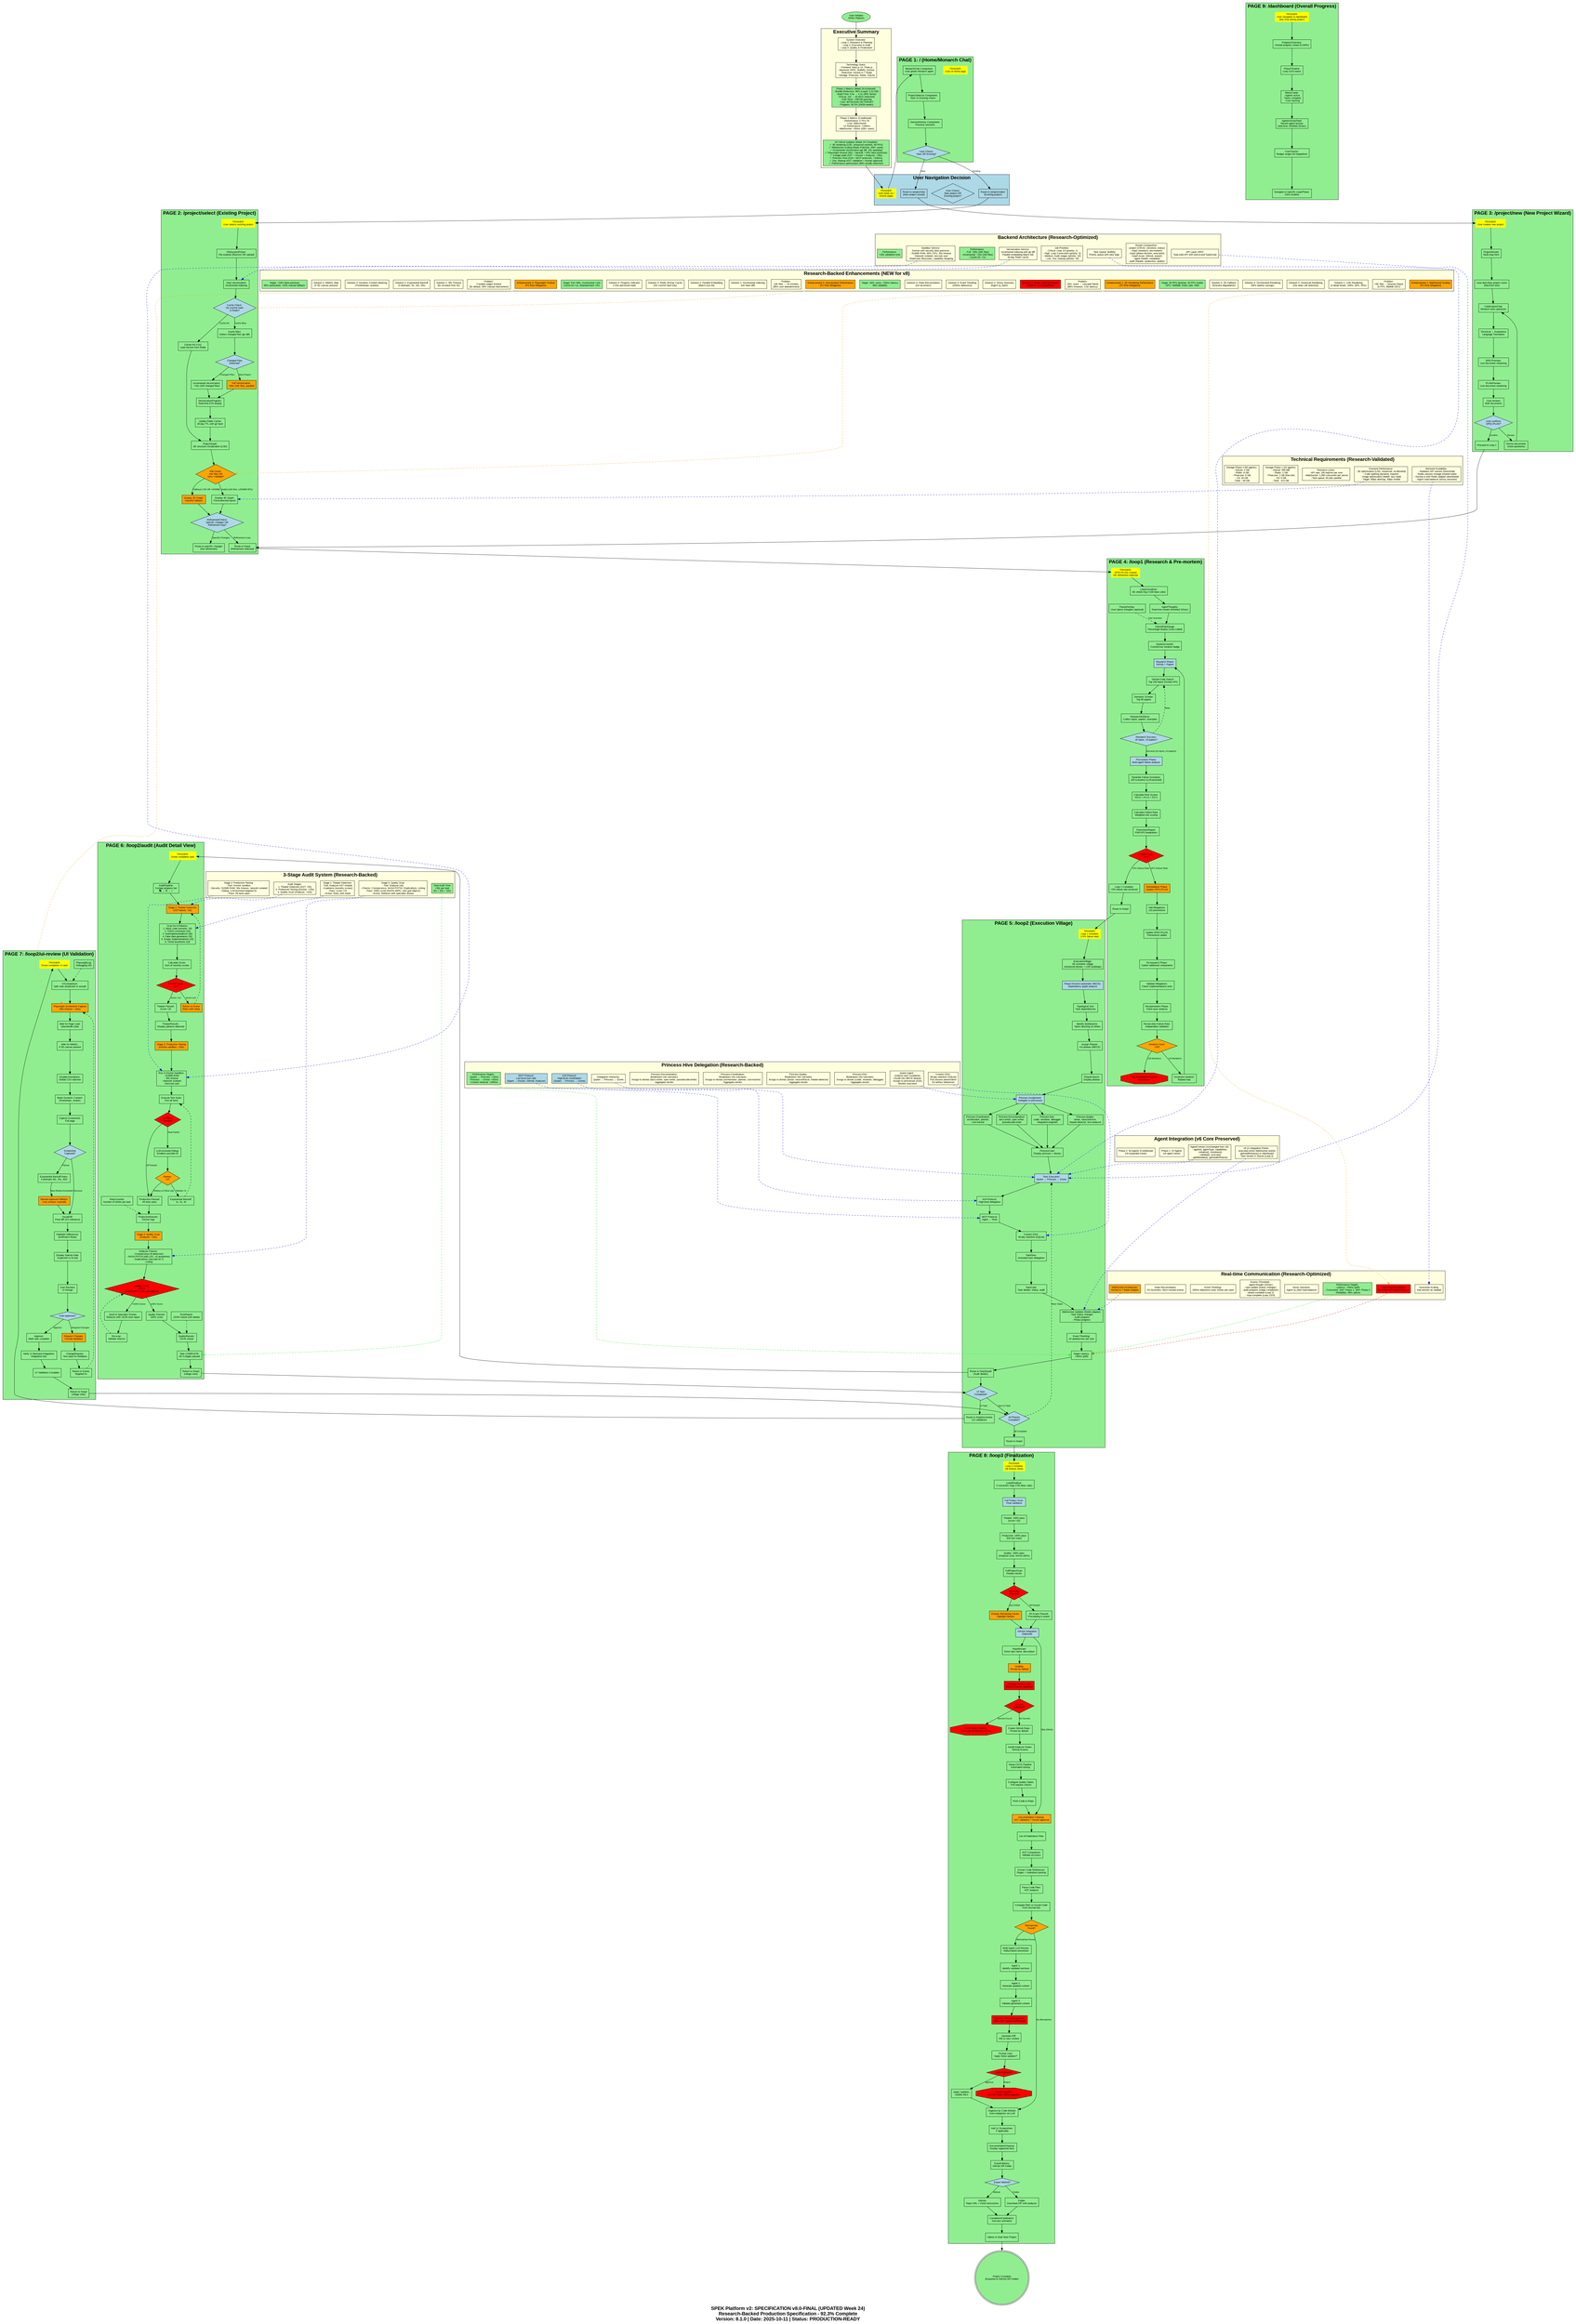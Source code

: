 digraph SpecV8Final {
  // GraphViz workflow for SPEC-v8-FINAL.md
  // SPEK Platform v2 - SPECIFICATION v8.0-FINAL
  // Research-backed production specification with 9 UI pages, 3-loop system, Princess Hive model

  label="SPEK Platform v2: SPECIFICATION v8.0-FINAL (UPDATED Week 24)\nResearch-Backed Production Specification - 92.3% Complete\nVersion: 8.1.0 | Date: 2025-10-11 | Status: PRODUCTION-READY";
  fontsize=20;
  fontname="Arial Bold";
  compound=true;
  rankdir=TB;

  // Color scheme
  node [fontname="Arial", fontsize=10];
  edge [fontname="Arial", fontsize=9];

  // ENTRY POINT
  start [label="User Initiates\nSPEK Platform", shape=ellipse, style=filled, fillcolor=lightgreen];

  // ============================================
  // CLUSTER: EXECUTIVE SUMMARY
  // ============================================
  subgraph cluster_executive {
    label="Executive Summary";
    style=filled;
    fillcolor=lightyellow;

    system_overview [label="System Overview:\n- Loop 1: Research & Planning\n- Loop 2: Execution & Audit\n- Loop 3: Quality & Finalization", shape=box];

    tech_stack [label="Technology Stack:\n- Frontend: Next.js 14, Three.js\n- Backend: tRPC, BullMQ, Docker\n- Real-time: Socket.io + Redis\n- Storage: Pinecone, Redis, SQLite", shape=box];

    phase1_metrics [label="Phase 1 Metrics (Week 24 Achieved):\n- Bundle Reduction: 96% (Loop3: 5.21 KB)\n- Build Time: 6.0s → 4.1s (35% faster)\n- ESLint: 110 → 43 (61% reduction)\n- E2E Tests: 139/139 passing\n- Cost: $270/month ON TARGET\n- Progress: 92.3% (24/26 weeks)", shape=box, style=filled, fillcolor=lightgreen];

    phase2_metrics [label="Phase 2 Metrics (Conditional):\n- Performance: 0.75-0.76\n- Cost: $381/month\n- UI Performance: <100ms\n- WebSocket: <50ms (200+ users)", shape=box];

    v8_updates [label="v8 Critical Updates (Week 24 Complete):\n✅ 3D rendering (LOD, instanced meshes, 60 FPS)\n✅ WebSocket scaling (Redis Pub/Sub, 200+ users)\n✅ Incremental vectorization (git diff, 15x speedup)\n✅ Playwright timeout (30s + backoff, <10% false positives)\n✅ 3-stage audit (AST + Docker + Analyzer, <35s)\n✅ Princess Hive (A2A + MCP protocols, <100ms)\n✅ Doc cleanup (AST validation + human approval)\n✅ Performance optimization (96% bundle reduction)", shape=box, style=filled, fillcolor=lightgreen];
  }

  // ============================================
  // CLUSTER: NAVIGATION DECISION
  // ============================================
  subgraph cluster_navigation {
    label="User Navigation Decision";
    style=filled;
    fillcolor=lightblue;

    home_page_trigger [label="TRIGGER:\nUser lands on /\n(Home page)", shape=plaintext, style=filled, fillcolor=yellow];

    home_decision [label="User Choice:\nNew project OR\nExisting project?", shape=diamond, style=filled, fillcolor=lightblue];

    route_new [label="Route to /project/new\n(New project wizard)", shape=box];
    route_select [label="Route to /project/select\n(Existing project)", shape=box];
  }

  // ============================================
  // CLUSTER: PAGE 1 - HOME (MONARCH CHAT)
  // ============================================
  subgraph cluster_home {
    label="PAGE 1: / (Home/Monarch Chat)";
    style=filled;
    fillcolor=lightgreen;

    home_trigger [label="TRIGGER:\nUser on home page", shape=plaintext, style=filled, fillcolor=yellow];

    home_monarch_chat [label="MonarchChat Component:\nUser greets Monarch agent", shape=box];
    home_project_selector [label="ProjectSelector Component:\nNew vs Existing choice", shape=box];
    home_session_history [label="SessionHistory Component:\nPrevious sessions", shape=box];

    home_choice [label="User Choice:\nNew OR Existing?", shape=diamond, style=filled, fillcolor=lightblue];
  }

  // ============================================
  // CLUSTER: PAGE 2 - PROJECT/SELECT (EXISTING)
  // ============================================
  subgraph cluster_project_select {
    label="PAGE 2: /project/select (Existing Project)";
    style=filled;
    fillcolor=lightgreen;

    select_trigger [label="TRIGGER:\nUser selects existing project", shape=plaintext, style=filled, fillcolor=yellow];

    select_filesystem [label="FileSystemPicker:\nFile explorer (Electron OR upload)", shape=box];
    select_vectorization_start [label="Start Vectorization:\nIncremental indexing", shape=box];

    select_cache_check [label="Cache Check:\nGit commit hash\nin Redis?", shape=diamond, style=filled, fillcolor=lightblue];

    select_cache_hit [label="Cache Hit (<1s):\nLoad vectors from Redis", shape=box, style=filled, fillcolor=lightgreen];
    select_cache_miss [label="Cache Miss:\nDetect changed files (git diff)", shape=box];

    select_changed_check [label="Changed Files\nDetected?", shape=diamond, style=filled, fillcolor=lightblue];

    select_incremental [label="Incremental Vectorization:\n<10s (100 changed files)", shape=box, style=filled, fillcolor=lightgreen];
    select_full [label="Full Vectorization:\n<60s (10K files, parallel)", shape=box, style=filled, fillcolor=orange];

    select_progress [label="VectorizationProgress:\nReal-time ETA display", shape=box];
    select_cache_update [label="Update Redis Cache:\n30-day TTL with git hash", shape=box];
    select_graph [label="ProjectGraph:\n3D structure visualization (LOD)", shape=box];

    select_fallback_check [label="File Count:\n>5K files OR\nGPU <400MB?", shape=diamond, style=filled, fillcolor=orange];

    select_3d [label="Display 3D Graph:\nForce-directed layout", shape=box, style=filled, fillcolor=lightgreen];
    select_2d [label="Display 2D Graph:\nGraceful fallback", shape=box, style=filled, fillcolor=orange];

    select_refinement [label="RefinementChoice:\nSpecific changes OR\nRefinement loop?", shape=diamond, style=filled, fillcolor=lightblue];

    select_specific [label="Route to specific changes\n(Not refinement)", shape=box];
    select_loop1 [label="Route to /loop1\n(Refinement selected)", shape=box, style=filled, fillcolor=lightgreen];
  }

  // ============================================
  // CLUSTER: PAGE 3 - PROJECT/NEW (NEW PROJECT)
  // ============================================
  subgraph cluster_project_new {
    label="PAGE 3: /project/new (New Project Wizard)";
    style=filled;
    fillcolor=lightgreen;

    new_trigger [label="TRIGGER:\nUser creates new project", shape=plaintext, style=filled, fillcolor=yellow];

    new_wizard [label="ProjectWizard:\nMulti-step form", shape=box];
    new_vision [label="User describes project vision\n(free-form text)", shape=box];
    new_clarification [label="ClarificationChat:\nMonarch asks questions", shape=box];
    new_translation [label="Technical ↔ Experience\nLanguage Translation", shape=box];
    new_spec_preview [label="SPECPreview:\nLive document streaming", shape=box];
    new_plan_preview [label="PLANPreview:\nLive document streaming", shape=box];
    new_review [label="User reviews\ndraft documents", shape=box];

    new_confirm [label="User confirms\nSPEC/PLAN?", shape=diamond, style=filled, fillcolor=lightblue];

    new_revise [label="Revise documents\n(more questions)", shape=box];
    new_proceed [label="Proceed to Loop 1", shape=box, style=filled, fillcolor=lightgreen];
  }

  // ============================================
  // CLUSTER: PAGE 4 - LOOP1 (RESEARCH & PRE-MORTEM)
  // ============================================
  subgraph cluster_loop1 {
    label="PAGE 4: /loop1 (Research & Pre-mortem)";
    style=filled;
    fillcolor=lightgreen;

    loop1_trigger [label="TRIGGER:\nSPEC/PLAN created\nOR refinement selected", shape=plaintext, style=filled, fillcolor=yellow];

    loop1_viz [label="Loop1Visualizer:\n3D orbital ring (<100 draw calls)", shape=box];
    loop1_thoughts [label="AgentThoughts:\nReal-time stream (throttled 10/sec)", shape=box];
    loop1_gauge [label="FailureRateGauge:\nPercentage display (color-coded)", shape=box];
    loop1_counter [label="IterationCounter:\nCurrent/max iteration badge", shape=box];

    // Research Phase
    loop1_research_start [label="Research Phase:\nGitHub + Papers", shape=box, style=filled, fillcolor=lightblue];
    loop1_github [label="GitHub Code Search:\nTop 100 repos (Octokit API)", shape=box];
    loop1_papers [label="Semantic Scholar:\nTop 50 papers", shape=box];
    loop1_artifacts [label="ResearchArtifacts:\nCollect repos, papers, examples", shape=box];

    loop1_research_criteria [label="Research Success:\n≥5 repos, ≥3 papers?", shape=diamond, style=filled, fillcolor=lightblue];

    // Pre-mortem Phase
    loop1_premortem_start [label="Pre-mortem Phase:\nMulti-agent failure analysis", shape=box, style=filled, fillcolor=lightblue];
    loop1_scenarios [label="Generate Failure Scenarios:\n≥20 scenarios (LLM-assisted)", shape=box];
    loop1_risk [label="Calculate Risk Scores:\nP0×3 + P1×2 + P2×1", shape=box];
    loop1_failure_rate [label="Calculate Failure Rate:\nWeighted risk scoring", shape=box];
    loop1_report [label="PremortemReport:\nP0/P1/P2 breakdown", shape=box];

    loop1_failure_check [label="Failure Rate:\n<5%?", shape=diamond, style=filled, fillcolor=red];

    // Remediation Phase
    loop1_remediation [label="Remediation Phase:\nUpdate SPEC/PLAN", shape=box, style=filled, fillcolor=orange];
    loop1_mitigations [label="Add Mitigations:\n≥10 preventions", shape=box];
    loop1_update [label="Update SPEC/PLAN:\nPreventions added", shape=box];

    // Re-research Phase
    loop1_reres [label="Re-research Phase:\nGather additional components", shape=box];
    loop1_validate [label="Validate Mitigations:\nCheck implementations exist", shape=box];

    // Re-premortem Phase
    loop1_repre [label="Re-premortem Phase:\nFresh eyes analysis", shape=box];
    loop1_recalc [label="Recalculate Failure Rate:\nIndependent validation", shape=box];

    // Iteration Control
    loop1_iteration_check [label="Iteration Count:\n<20?", shape=diamond, style=filled, fillcolor=orange];

    loop1_iterate [label="Increment Iteration:\nRepeat loop", shape=box];
    loop1_max_exceeded [label="Max Iterations Exceeded:\nFail project", shape=octagon, style=filled, fillcolor=red];

    // Pause
    loop1_pause [label="PauseOverlay:\nUser injects thoughts (optional)", shape=box];

    // Success
    loop1_success [label="Loop 1 Complete:\n<5% failure rate achieved", shape=box, style=filled, fillcolor=lightgreen];
    loop1_route_loop2 [label="Route to /loop2", shape=box, style=filled, fillcolor=lightgreen];
  }

  // ============================================
  // CLUSTER: PAGE 5 - LOOP2 (EXECUTION VILLAGE)
  // ============================================
  subgraph cluster_loop2 {
    label="PAGE 5: /loop2 (Execution Village)";
    style=filled;
    fillcolor=lightgreen;

    loop2_trigger [label="TRIGGER:\nLoop 1 complete\n(<5% failure rate)", shape=plaintext, style=filled, fillcolor=yellow];

    loop2_viz [label="ExecutionVillage:\n3D isometric village\n(instanced drones + LOD buildings)", shape=box];

    // Phase Division
    loop2_phase_division [label="Phase Division (automatic MECE):\nDependency graph analysis", shape=box, style=filled, fillcolor=lightblue];
    loop2_topology [label="Topological Sort:\nTask dependencies", shape=box];
    loop2_bottlenecks [label="Identify Bottlenecks:\nTasks blocking ≥3 others", shape=box];
    loop2_phases [label="Assign Phases:\n4-6 phases (MECE)", shape=box];
    loop2_column [label="PhaseColumn:\nDisplay phases", shape=box];

    // Princess Assignment
    loop2_assignment [label="Princess Assignment:\nDelegate to princesses", shape=box, style=filled, fillcolor=lightblue];
    loop2_princess_dev [label="Princess-Dev:\ncoder, reviewer, debugger,\nintegration-engineer", shape=box];
    loop2_princess_quality [label="Princess-Quality:\ntester, nasa-enforcer,\ntheater-detector, fsm-analyzer", shape=box];
    loop2_princess_coord [label="Princess-Coordination:\norchestrator, planner,\ncost-tracker", shape=box];
    loop2_princess_docs [label="Princess-Documentation:\ndocs-writer, spec-writer,\npseudocode-writer", shape=box];
    loop2_card [label="PrincessCard:\nDisplay princess + drones", shape=box];

    // Task Execution
    loop2_execution [label="Task Execution:\nQueen → Princess → Drone", shape=box, style=filled, fillcolor=lightblue];
    loop2_a2a [label="A2A Protocol:\nHigh-level delegation", shape=box];
    loop2_mcp [label="MCP Protocol:\nAgent → Tools", shape=box];
    loop2_context [label="Context DNA:\n30-day retention (SQLite)", shape=box];
    loop2_flow [label="TaskFlow:\nAnimated task delegation", shape=box];
    loop2_task_card [label="TaskCard:\nTask details, status, audit", shape=box];

    // Real-time Updates
    loop2_websocket [label="WebSocket Updates (Redis adapter):\n- Task status changes\n- Audit progress\n- Phase progress", shape=box];
    loop2_throttle [label="Event Throttling:\n10 updates/sec per user", shape=box];
    loop2_latency [label="Target Latency:\n<50ms (p95)", shape=box, style=filled, fillcolor=lightgreen];

    // Audit
    loop2_audit_route [label="Route to /loop2/audit\n(Audit details)", shape=box];

    // UI Validation
    loop2_ui_check [label="UI Task\nCompleted?", shape=diamond, style=filled, fillcolor=lightblue];
    loop2_ui_route [label="Route to /loop2/ui-review\n(UI validation)", shape=box];

    // Completion
    loop2_complete_check [label="All Phases\nComplete?", shape=diamond, style=filled, fillcolor=lightblue];
    loop2_route_loop3 [label="Route to /loop3", shape=box, style=filled, fillcolor=lightgreen];
  }

  // ============================================
  // CLUSTER: PAGE 6 - LOOP2/AUDIT (3-STAGE AUDIT)
  // ============================================
  subgraph cluster_audit {
    label="PAGE 6: /loop2/audit (Audit Detail View)";
    style=filled;
    fillcolor=lightgreen;

    audit_trigger [label="TRIGGER:\nDrone completes task", shape=plaintext, style=filled, fillcolor=yellow];

    audit_pipeline [label="AuditPipeline:\n3-stage progress bar\n🎭 → ⚙️ → ✅", shape=box];

    // Stage 1: Theater Detection
    audit_theater_start [label="Stage 1: Theater Detection\n(AST-based, <5s)", shape=box, style=filled, fillcolor=orange];
    audit_theater_patterns [label="Scan for 6 Patterns:\n1. Mock code (severity: 20)\n2. TODO comments (10)\n3. NotImplementedError (25)\n4. Fake data generators (15)\n5. Empty implementations (15)\n6. Trivial assertions (10)", shape=box];
    audit_theater_score [label="Calculate Score:\nSum of severity scores", shape=box];
    audit_theater_check [label="Theater Score:\n<10?", shape=diamond, style=filled, fillcolor=red];
    audit_theater_retry [label="Return to Drone:\nRetry with notes", shape=box, style=filled, fillcolor=orange];
    audit_theater_pass [label="Theater Passed:\nScore <10", shape=box, style=filled, fillcolor=lightgreen];
    audit_theater_results [label="TheaterResults:\nDisplay patterns detected", shape=box];

    // Stage 2: Production Testing
    audit_production_start [label="Stage 2: Production Testing\n(Docker sandbox, <20s)", shape=box, style=filled, fillcolor=orange];
    audit_docker_run [label="Run in Docker Sandbox:\n- 512MB RAM\n- 30s timeout\n- Network isolated\n- Non-root user", shape=box];
    audit_tests [label="Execute Test Suite:\nRun all tests", shape=box];
    audit_production_check [label="All Tests\nPassed?", shape=diamond, style=filled, fillcolor=red];
    audit_debug [label="LLM-Assisted Debug:\nSmallest possible fix", shape=box];
    audit_retry_check [label="Retries:\n<3?", shape=diamond, style=filled, fillcolor=orange];
    audit_retry_backoff [label="Exponential Backoff:\n1s, 2s, 4s", shape=box];
    audit_production_pass [label="Production Passed:\nAll tests pass", shape=box, style=filled, fillcolor=lightgreen];
    audit_production_results [label="ProductionResults:\nDocker logs", shape=box];

    // Stage 3: Quality Scan
    audit_quality_start [label="Stage 3: Quality Scan\n(Analyzer, <10s)", shape=box, style=filled, fillcolor=orange];
    audit_analyzer_checks [label="Analyzer Checks:\n- Connascence (9 detectors)\n- NASA POT10 (≤60 LOC, ≥2 assertions)\n- Duplications (Jaccard ≥0.7)\n- Linting", shape=box];
    audit_quality_check [label="Quality Score:\n100%?\n(NASA ≥92%, zero god objects)", shape=diamond, style=filled, fillcolor=red];
    audit_refactor [label="Send to Specialist Drones:\nRefactor with JSON error report", shape=box];
    audit_rescan [label="Re-scan:\nValidate refactor", shape=box];
    audit_quality_pass [label="Quality Passed:\n100% score", shape=box, style=filled, fillcolor=lightgreen];
    audit_quality_results [label="QualityResults:\nJSON viewer", shape=box];

    // Completion
    audit_complete [label="Task COMPLETE:\nAll 3 stages passed", shape=box, style=filled, fillcolor=lightgreen];
    audit_return [label="Return to /loop2\n(village view)", shape=box];

    // Error Report
    audit_error_report [label="ErrorReport:\nJSON viewer with details", shape=box];
    audit_retry_counter [label="RetryCounter:\nNumber of retries per task", shape=box];
  }

  // ============================================
  // CLUSTER: PAGE 7 - LOOP2/UI-REVIEW (UI VALIDATION)
  // ============================================
  subgraph cluster_ui_review {
    label="PAGE 7: /loop2/ui-review (UI Validation)";
    style=filled;
    fillcolor=lightgreen;

    ui_trigger [label="TRIGGER:\nDrone completes UI task", shape=plaintext, style=filled, fillcolor=yellow];

    ui_comparison [label="UIComparison:\nSplit view (expected vs actual)", shape=box];

    // Playwright Screenshot
    ui_playwright_start [label="Playwright Screenshot Capture\n(30s timeout + retry)", shape=box, style=filled, fillcolor=orange];
    ui_page_load [label="Wait for Page Load:\nnetworkidle state", shape=box];
    ui_webgl_wait [label="Wait for WebGL:\nIf 3D canvas present", shape=box];
    ui_disable_animations [label="Disable Animations:\nGlobal CSS injection", shape=box];
    ui_mask_dynamic [label="Mask Dynamic Content:\ntimestamps, avatars", shape=box];
    ui_capture [label="Capture Screenshot:\nFull page", shape=box];

    ui_screenshot_success [label="Screenshot\nCaptured?", shape=diamond, style=filled, fillcolor=lightblue];

    ui_retry [label="Exponential Backoff Retry:\n3 attempts (5s, 10s, 20s)", shape=box];
    ui_manual_fallback [label="Manual Approval Fallback:\nUser reviews manually", shape=box, style=filled, fillcolor=orange];

    // Visual Diff
    ui_visual_diff [label="VisualDiff:\nPixel diff (1% tolerance)", shape=box];
    ui_highlight [label="Highlight Differences:\npixelmatch library", shape=box];
    ui_split_view [label="Display Side-by-Side:\nExpected vs Actual", shape=box];

    // User Review
    ui_user_review [label="User Reviews\nUI Design", shape=box];
    ui_approval [label="User Approves?", shape=diamond, style=filled, fillcolor=lightblue];

    ui_approve [label="Approve:\nMark task complete", shape=box, style=filled, fillcolor=lightgreen];
    ui_request_changes [label="Request Changes:\nProvide feedback", shape=box, style=filled, fillcolor=orange];
    ui_change_input [label="ChangeRequest:\nText input for feedback", shape=box];
    ui_return_drone [label="Return to Drone:\nTargeted fix", shape=box];

    // Integration Test
    ui_integration [label="Verify UI Backend Integration:\nIntegration test", shape=box];

    // Completion
    ui_complete [label="UI Validation Complete", shape=box, style=filled, fillcolor=lightgreen];
    ui_return_loop2 [label="Return to /loop2\n(village view)", shape=box];

    // Logs
    ui_playwright_log [label="PlaywrightLog:\nDebugging info", shape=box];
  }

  // ============================================
  // CLUSTER: PAGE 8 - LOOP3 (FINALIZATION)
  // ============================================
  subgraph cluster_loop3 {
    label="PAGE 8: /loop3 (Finalization)";
    style=filled;
    fillcolor=lightgreen;

    loop3_trigger [label="TRIGGER:\nLoop 2 complete\n(all phases done)", shape=plaintext, style=filled, fillcolor=yellow];

    loop3_viz [label="Loop3Finalizer:\n3 concentric rings (<50 draw calls)", shape=box];

    // Full Project Scan
    loop3_scan_start [label="Full Project Scan:\nFinal validation", shape=box, style=filled, fillcolor=lightblue];
    loop3_theater [label="Theater: 100% pass\n(score <10)", shape=box];
    loop3_production [label="Production: 100% pass\n(full test suite)", shape=box];
    loop3_quality [label="Quality: 100% pass\n(Analyzer scan, NASA ≥92%)", shape=box];
    loop3_scan_display [label="FullProjectScan:\nDisplay results", shape=box];

    loop3_scan_check [label="All Scans\nPassed?", shape=diamond, style=filled, fillcolor=red];

    loop3_scan_fail [label="Display Remaining Issues:\nHighlight failures", shape=box, style=filled, fillcolor=orange];
    loop3_scan_pass [label="All Scans Passed:\nProceeding to export", shape=box, style=filled, fillcolor=lightgreen];

    // GitHub Integration
    loop3_github_optional [label="GitHub Integration\n(Optional)", shape=box, style=filled, fillcolor=lightblue];
    loop3_repo_wizard [label="RepoWizard:\nEnter repo name, description", shape=box];
    loop3_private_default [label="Visibility:\nPrivate by default", shape=box, style=filled, fillcolor=orange];

    // Secret Scan
    loop3_secret_scan [label="Pre-flight Secret Scan:\nBlock if secrets detected", shape=box, style=filled, fillcolor=red];
    loop3_secrets_found [label="Secrets\nDetected?", shape=diamond, style=filled, fillcolor=red];
    loop3_block_repo [label="Block Repo Creation:\nAlert user to remove secrets", shape=octagon, style=filled, fillcolor=red];

    // Repo Creation
    loop3_create_repo [label="Create GitHub Repo:\nPrivate by default", shape=box];
    loop3_hooks [label="Install Analyzer Hooks:\nGitHub Actions", shape=box];
    loop3_cicd [label="Setup CI/CD Pipeline:\nAutomated testing", shape=box];
    loop3_quality_gates [label="Configure Quality Gates:\nPull request checks", shape=box];
    loop3_push [label="Push Code to Repo", shape=box];

    // Documentation Cleanup
    loop3_docs_cleanup [label="Documentation Cleanup:\nAST validation + human approval", shape=box, style=filled, fillcolor=orange];
    loop3_docs_list [label="List All Markdown Files", shape=box];

    // AST Comparison
    loop3_ast_validation [label="AST Comparison:\nValidate accuracy", shape=box];
    loop3_extract_refs [label="Extract Code References:\nRegex + markdown parsing", shape=box];
    loop3_parse_code [label="Parse Code Files:\nAST analysis", shape=box];
    loop3_compare [label="Compare Refs vs Actual Code:\nFind mismatches", shape=box];
    loop3_mismatches [label="Mismatches\nFound?", shape=diamond, style=filled, fillcolor=orange];

    // Multi-Agent LLM Review
    loop3_llm_review [label="Multi-Agent LLM Review:\nHallucination prevention", shape=box];
    loop3_agent1 [label="Agent 1:\nIdentify outdated sections", shape=box];
    loop3_agent2 [label="Agent 2:\nGenerate updated content", shape=box];
    loop3_agent3 [label="Agent 3:\nValidate generated content", shape=box];

    // Human-in-the-Loop
    loop3_human_approval [label="Human-in-the-Loop Approval:\nShow diff, require confirmation", shape=box, style=filled, fillcolor=red];
    loop3_diff [label="Generate Diff:\nOld vs new content", shape=box];
    loop3_prompt_user [label="Prompt User:\n'Apply these updates?'", shape=box];
    loop3_user_approves [label="User Approves?", shape=diamond, style=filled, fillcolor=red];

    loop3_approve_docs [label="Apply Updates:\nUpdate docs", shape=box, style=filled, fillcolor=lightgreen];
    loop3_reject_docs [label="Reject Updates:\nNEVER apply without approval", shape=octagon, style=filled, fillcolor=red];

    loop3_organize [label="Organize by Code Module:\nAuto-categorize via LLM", shape=box];
    loop3_screenshots [label="Add UI Screenshots:\nIf applicable", shape=box];
    loop3_docs_component [label="DocumentationCleanup:\nDisplay organized docs", shape=box];

    // Export
    loop3_export [label="ExportOptions:\nGitHub OR Folder", shape=box];
    loop3_export_choice [label="Export Method?", shape=diamond, style=filled, fillcolor=lightblue];

    loop3_export_github [label="GitHub:\nRepo URL + clone instructions", shape=box, style=filled, fillcolor=lightgreen];
    loop3_export_folder [label="Folder:\nDownload ZIP with analyzer", shape=box, style=filled, fillcolor=lightgreen];

    // Completion
    loop3_celebration [label="CompletionCelebration:\nSuccess animation", shape=box, style=filled, fillcolor=lightgreen];
    loop3_new_project [label="Option to Start New Project", shape=box];
  }

  // ============================================
  // CLUSTER: PAGE 9 - DASHBOARD (OVERALL PROGRESS)
  // ============================================
  subgraph cluster_dashboard {
    label="PAGE 9: /dashboard (Overall Progress)";
    style=filled;
    fillcolor=lightgreen;

    dashboard_trigger [label="TRIGGER:\nUser navigates to dashboard\n(any time during project)", shape=plaintext, style=filled, fillcolor=yellow];

    dashboard_overview [label="ProgressOverview:\nOverall progress wheel (0-100%)", shape=box];
    dashboard_timeline [label="PhaseTimeline:\nLoop 1/2/3 status", shape=box];
    dashboard_metrics [label="MetricCards:\n- Agents active\n- Tasks complete\n- Cost tracking", shape=box];
    dashboard_feed [label="AgentActivityFeed:\nRecent agent actions\n(real-time, throttled 10/sec)", shape=box];
    dashboard_cost [label="CostTracker:\nBudget usage (v6 integration)", shape=box];
    dashboard_navigate [label="Navigate to Specific Loop/Phase:\nClick timeline", shape=box];
  }

  // ============================================
  // CLUSTER: 3-STAGE AUDIT SYSTEM
  // ============================================
  subgraph cluster_audit_system {
    label="3-Stage Audit System (Research-Backed)";
    style=filled;
    fillcolor=lightyellow;

    audit_system_overview [label="Audit Stages:\n1. Theater Detection (AST, <5s)\n2. Production Testing (Docker, <20s)\n3. Quality Scan (Analyzer, <10s)", shape=box];

    // Stage 1 Details
    audit_system_theater [label="Stage 1: Theater Detection\n- Tool: Analyzer AST module\n- 6 patterns (severity scores)\n- Pass: score <10\n- Action: Retry with notes", shape=box];

    // Stage 2 Details
    audit_system_production [label="Stage 2: Production Testing\n- Tool: Docker sandbox\n- Security: 512MB RAM, 30s timeout, network isolated\n- Debug: LLM-assisted targeted fix\n- Pass: All tests pass", shape=box];

    // Stage 3 Details
    audit_system_quality [label="Stage 3: Quality Scan\n- Tool: Analyzer (v6)\n- Checks: Connascence, NASA POT10, Duplications, Linting\n- Pass: 100% score (NASA ≥92%, zero god objects)\n- Action: Refactor with specialist drones", shape=box];

    audit_system_total_time [label="Total Audit Time:\n<35s per task\n(5s + 20s + 10s)", shape=box, style=filled, fillcolor=lightgreen];
  }

  // ============================================
  // CLUSTER: REAL-TIME COMMUNICATION
  // ============================================
  subgraph cluster_realtime {
    label="Real-time Communication (Research-Optimized)";
    style=filled;
    fillcolor=lightyellow;

    realtime_websocket [label="WebSocket Architecture:\nSocket.io + Redis Adapter", shape=box, style=filled, fillcolor=orange];

    realtime_redis_adapter [label="Redis Pub/Sub Adapter:\nNON-NEGOTIABLE Week 4", shape=box, style=filled, fillcolor=red];
    realtime_horizontal [label="Horizontal Scaling:\nAdd servers as needed", shape=box];
    realtime_sticky [label="Sticky Sessions:\nNginX ip_hash load balancer", shape=box];

    realtime_events [label="Events (Throttled):\n- agent-thought (10/sec)\n- task-update (status changes)\n- audit-progress (stage completion)\n- phase-complete (Loop 2)\n- loop-complete (Loop 1/2/3)", shape=box];

    realtime_throttle_detail [label="Event Throttling:\n100ms debounce (max 10/sec per user)", shape=box];

    realtime_state_recon [label="State Reconciliation:\nOn reconnect, fetch missed events", shape=box];

    realtime_targets [label="Performance Targets:\n- Latency: <50ms (p95)\n- Concurrent: 100+ Phase 1, 200+ Phase 2\n- Reliability: 99% uptime", shape=box, style=filled, fillcolor=lightgreen];
  }

  // ============================================
  // CLUSTER: PRINCESS HIVE DELEGATION
  // ============================================
  subgraph cluster_princess_hive {
    label="Princess Hive Delegation (Research-Backed)";
    style=filled;
    fillcolor=lightyellow;

    princess_hierarchy [label="Delegation Hierarchy:\nQueen → Princess → Drone", shape=box];

    // Queen Agent
    princess_queen [label="Queen Agent:\n- Analyze task complexity\n- Divide into MECE phases\n- Assign to princesses (A2A)\n- Monitor execution", shape=box];

    // Princess Agents
    princess_agent_dev [label="Princess-Dev:\nBreakdown into sub-tasks\nAssign to drones (coder, reviewer, debugger)\nAggregate results", shape=box];
    princess_agent_quality [label="Princess-Quality:\nBreakdown into sub-tasks\nAssign to drones (tester, nasa-enforcer, theater-detector)\nAggregate results", shape=box];
    princess_agent_coord [label="Princess-Coordination:\nBreakdown into sub-tasks\nAssign to drones (orchestrator, planner, cost-tracker)\nAggregate results", shape=box];
    princess_agent_docs [label="Princess-Documentation:\nBreakdown into sub-tasks\nAssign to drones (docs-writer, spec-writer, pseudocode-writer)\nAggregate results", shape=box];

    // Protocols
    princess_a2a [label="A2A Protocol:\nHigh-level coordination\n(Queen → Princess → Drone)", shape=box, style=filled, fillcolor=lightblue];
    princess_mcp [label="MCP Protocol:\nLow-level tool calls\n(Agent → Docker, GitHub, Analyzer)", shape=box, style=filled, fillcolor=lightblue];

    // Context DNA
    princess_context_dna [label="Context DNA:\n30-day retention (SQLite)\nFull session preservation\nS3 artifact references", shape=box];

    // Performance
    princess_perf [label="Performance Targets:\n- Queen → Princess: <10ms\n- Princess → Drone: <25ms\n- Context retrieval: <200ms", shape=box, style=filled, fillcolor=lightgreen];
  }

  // ============================================
  // CLUSTER: RESEARCH-BACKED ENHANCEMENTS
  // ============================================
  subgraph cluster_enhancements {
    label="Research-Backed Enhancements (NEW for v8)";
    style=filled;
    fillcolor=lightyellow;

    // 3D Rendering Performance
    enh_3d [label="Enhancement 1: 3D Rendering Performance\n(P1 Risk Mitigation)", shape=box, style=filled, fillcolor=orange];
    enh_3d_problem [label="Problem:\n>5K files → browser freeze\n(3 FPS, 680MB GPU)", shape=box];
    enh_3d_lod [label="Solution 1: LOD Rendering\n(3 detail levels: 100%, 50%, 25%)", shape=box];
    enh_3d_instanced [label="Solution 2: Instanced Rendering\n(10x draw call reduction)", shape=box];
    enh_3d_ondemand [label="Solution 3: On-Demand Rendering\n(50% battery savings)", shape=box];
    enh_3d_fallback [label="Solution 4: 2D Fallback\n(Graceful degradation)", shape=box];
    enh_3d_target [label="Target: 60 FPS desktop, 30 FPS mobile\nGPU <500MB, Draw calls <500", shape=box, style=filled, fillcolor=lightgreen];

    // WebSocket Scaling
    enh_websocket [label="Enhancement 2: WebSocket Scaling\n(P1 Risk Mitigation)", shape=box, style=filled, fillcolor=orange];
    enh_websocket_problem [label="Problem:\n150+ users → cascade failure\n(80% timeouts, 3.5s latency)", shape=box];
    enh_websocket_redis [label="Solution 1: Redis Pub/Sub Adapter\n(Week 4, Non-Negotiable)", shape=box, style=filled, fillcolor=red];
    enh_websocket_sticky [label="Solution 2: Sticky Sessions\n(NginX ip_hash)", shape=box];
    enh_websocket_throttle [label="Solution 3: Event Throttling\n(100ms debounce)", shape=box];
    enh_websocket_recon [label="Solution 4: State Reconciliation\n(On reconnect)", shape=box];
    enh_websocket_target [label="Target: 200+ users, <50ms latency\n99% reliability", shape=box, style=filled, fillcolor=lightgreen];

    // Vectorization Performance
    enh_vectorization [label="Enhancement 3: Vectorization Performance\n(P1 Risk Mitigation)", shape=box, style=filled, fillcolor=orange];
    enh_vectorization_problem [label="Problem:\n12K files → 15 minutes\n(95% user abandonment)", shape=box];
    enh_vectorization_incremental [label="Solution 1: Incremental Indexing\n(Git hash diff)", shape=box];
    enh_vectorization_parallel [label="Solution 2: Parallel Embedding\n(Batch size 64)", shape=box];
    enh_vectorization_cache [label="Solution 3: Redis 30-Day Cache\n(Git commit hash key)", shape=box];
    enh_vectorization_progress [label="Solution 4: Progress Indicator\n(<10s perceived load)", shape=box];
    enh_vectorization_target [label="Target: Full <60s, Incremental <10s\nCache hit <1s, Abandonment <5%", shape=box, style=filled, fillcolor=lightgreen];

    // Playwright Timeout
    enh_playwright [label="Enhancement 4: Playwright Timeout\n(P1 Risk Mitigation)", shape=box, style=filled, fillcolor=orange];
    enh_playwright_problem [label="Problem:\nComplex pages timeout\n(5s default, 40% manual intervention)", shape=box];
    enh_playwright_30s [label="Solution 1: 30s Timeout\n(6x increase from 5s)", shape=box];
    enh_playwright_retry [label="Solution 2: Exponential Backoff\n(3 attempts: 5s, 10s, 20s)", shape=box];
    enh_playwright_masking [label="Solution 3: Dynamic Content Masking\n(Timestamps, avatars)", shape=box];
    enh_playwright_webgl [label="Solution 4: WebGL Wait\n(If 3D canvas present)", shape=box];
    enh_playwright_target [label="Target: <10% false positives\n90% automated, <10% manual fallback", shape=box, style=filled, fillcolor=lightgreen];
  }

  // ============================================
  // CLUSTER: BACKEND ARCHITECTURE
  // ============================================
  subgraph cluster_backend {
    label="Backend Architecture (Research-Optimized)";
    style=filled;
    fillcolor=lightyellow;

    backend_trpc [label="API Layer: tRPC\nType-safe API with end-to-end TypeScript", shape=box];
    backend_routers [label="Router Composition:\n- project (CRUD, vectorize, status)\n- loop1 (research, pre-mortem)\n- loop2 (phase division, execution)\n- loop3 (scan, GitHub, export)\n- agent (health, metadata)\n- audit (theater, production, quality)", shape=box];

    backend_bullmq [label="Task Queue: BullMQ\nPriority queue with retry logic", shape=box];
    backend_priorities [label="Job Priorities:\n- Critical: Loop 1/3 (priority: 1)\n- High: Loop 2 execution (priority: 5)\n- Medium: Audit stages (priority: 10)\n- Low: Doc cleanup (priority: 20)", shape=box];

    backend_vectorization [label="Vectorization Service:\nIncremental indexing with git diff\nParallel embedding (batch 64)\n30-day Redis cache", shape=box];
    backend_vectorization_perf [label="Performance:\n- Full: <60s (10K files)\n- Incremental: <10s (100 files)\n- Cache hit: <1s", shape=box, style=filled, fillcolor=lightgreen];

    backend_sandbox [label="Sandbox Service:\nDocker with security best practices\n- 512MB RAM, 50% CPU, 30s timeout\n- Network isolated, non-root user\n- Read-only filesystem, capability dropping", shape=box];
    backend_sandbox_perf [label="Performance:\n<20s validation time", shape=box, style=filled, fillcolor=lightgreen];
  }

  // ============================================
  // CLUSTER: AGENT INTEGRATION
  // ============================================
  subgraph cluster_agents {
    label="Agent Integration (v6 Core Preserved)";
    style=filled;
    fillcolor=lightyellow;

    agents_contract [label="AgentContract (Unchanged from v6):\n- agentId, agentType, capabilities\n- initialize(), shutdown()\n- validate(), execute()\n- getMetadata(), getHealthStatus()", shape=box];

    agents_v8_integration [label="v8 UI Integration Points:\n- execute() emits WebSocket events\n- getHealthStatus() in /dashboard\n- Task results in SQLite (Loop 2)", shape=box];

    agents_22_phase1 [label="Phase 1: 22 Agents\n(v6 agent roster)", shape=box];
    agents_50_phase2 [label="Phase 2: 50 Agents (Conditional)\n(v6 expanded roster)", shape=box];
  }

  // ============================================
  // CLUSTER: TECHNICAL REQUIREMENTS
  // ============================================
  subgraph cluster_technical {
    label="Technical Requirements (Research-Validated)";
    style=filled;
    fillcolor=lightyellow;

    tech_frontend [label="Frontend Performance:\n- 3D optimization (LOD, instanced, on-demand)\n- Code splitting (dynamic imports)\n- Image optimization (WebP, lazy load)\n- Target: 60fps desktop, 30fps mobile", shape=box];

    tech_backend_scale [label="Backend Scalability:\n- Stateless API servers (horizontal)\n- Redis session storage (shared state)\n- Socket.io with Redis adapter (distributed)\n- NginX load balancer (sticky sessions)", shape=box];

    tech_resources [label="Resource Limits:\n- API rate: 100 req/min per user\n- WebSocket: 1,000 concurrent per server\n- Task queue: 50 jobs parallel", shape=box];

    tech_storage_phase1 [label="Storage Phase 1 (22 agents):\n- SQLite: 500 MB\n- Redis: 2 GB\n- Pinecone: 1 GB (free tier)\n- S3: 5 GB\n- Total: ~8.5 GB", shape=box];

    tech_storage_phase2 [label="Storage Phase 2 (50 agents):\n- SQLite: 2 GB\n- Redis: 8 GB\n- Pinecone: 5 GB\n- S3: 20 GB\n- Total: ~35 GB", shape=box];
  }

  // ============================================
  // EXIT POINT
  // ============================================
  end [label="Project Complete\n(Exported to GitHub OR Folder)", shape=doublecircle, style=filled, fillcolor=lightgreen];

  // ============================================
  // EDGE CONNECTIONS
  // ============================================

  // Entry
  start -> system_overview;
  system_overview -> tech_stack;
  tech_stack -> phase1_metrics;
  phase1_metrics -> phase2_metrics;
  phase2_metrics -> v8_updates;
  v8_updates -> home_page_trigger;

  // Home Navigation
  home_page_trigger -> home_monarch_chat;
  home_monarch_chat -> home_project_selector;
  home_project_selector -> home_session_history;
  home_session_history -> home_choice;
  home_choice -> route_new [label="New"];
  home_choice -> route_select [label="Existing"];

  // Page 2: Existing Project
  route_select -> select_trigger;
  select_trigger -> select_filesystem;
  select_filesystem -> select_vectorization_start;
  select_vectorization_start -> select_cache_check;

  // Cache logic
  select_cache_check -> select_cache_hit [label="Cache Hit"];
  select_cache_check -> select_cache_miss [label="Cache Miss"];
  select_cache_hit -> select_graph;
  select_cache_miss -> select_changed_check;

  // Changed files logic
  select_changed_check -> select_incremental [label="Changed Files"];
  select_changed_check -> select_full [label="New Project"];
  select_incremental -> select_progress;
  select_full -> select_progress;
  select_progress -> select_cache_update;
  select_cache_update -> select_graph;

  // 3D/2D fallback
  select_graph -> select_fallback_check;
  select_fallback_check -> select_3d [label="Viable (≤5K files, ≥400MB GPU)"];
  select_fallback_check -> select_2d [label="Fallback (>5K OR <400MB)"];
  select_3d -> select_refinement;
  select_2d -> select_refinement;

  // Refinement choice
  select_refinement -> select_specific [label="Specific Changes"];
  select_refinement -> select_loop1 [label="Refinement Loop"];

  // Page 3: New Project
  route_new -> new_trigger;
  new_trigger -> new_wizard;
  new_wizard -> new_vision;
  new_vision -> new_clarification;
  new_clarification -> new_translation;
  new_translation -> new_spec_preview;
  new_spec_preview -> new_plan_preview;
  new_plan_preview -> new_review;
  new_review -> new_confirm;
  new_confirm -> new_revise [label="Revise"];
  new_confirm -> new_proceed [label="Confirm"];
  new_revise -> new_clarification;
  new_proceed -> select_loop1;

  // Page 4: Loop 1
  select_loop1 -> loop1_trigger;
  loop1_trigger -> loop1_viz;
  loop1_viz -> loop1_thoughts;
  loop1_thoughts -> loop1_gauge;
  loop1_gauge -> loop1_counter;
  loop1_counter -> loop1_research_start;

  // Research Phase
  loop1_research_start -> loop1_github;
  loop1_github -> loop1_papers;
  loop1_papers -> loop1_artifacts;
  loop1_artifacts -> loop1_research_criteria;
  loop1_research_criteria -> loop1_premortem_start [label="Success (≥5 repos, ≥3 papers)"];
  loop1_research_criteria -> loop1_github [label="Retry", style=dashed];

  // Pre-mortem Phase
  loop1_premortem_start -> loop1_scenarios;
  loop1_scenarios -> loop1_risk;
  loop1_risk -> loop1_failure_rate;
  loop1_failure_rate -> loop1_report;
  loop1_report -> loop1_failure_check;

  // Failure check
  loop1_failure_check -> loop1_success [label="<5% Failure Rate"];
  loop1_failure_check -> loop1_remediation [label="≥5% Failure Rate"];

  // Remediation
  loop1_remediation -> loop1_mitigations;
  loop1_mitigations -> loop1_update;
  loop1_update -> loop1_reres;
  loop1_reres -> loop1_validate;
  loop1_validate -> loop1_repre;
  loop1_repre -> loop1_recalc;
  loop1_recalc -> loop1_iteration_check;

  // Iteration control
  loop1_iteration_check -> loop1_iterate [label="<20 Iterations"];
  loop1_iteration_check -> loop1_max_exceeded [label="≥20 Iterations"];
  loop1_iterate -> loop1_research_start;

  // Success path
  loop1_success -> loop1_route_loop2;

  // Optional pause
  loop1_pause -> loop1_gauge [label="User resumes", style=dashed];

  // Page 5: Loop 2
  loop1_route_loop2 -> loop2_trigger;
  loop2_trigger -> loop2_viz;
  loop2_viz -> loop2_phase_division;

  // Phase Division
  loop2_phase_division -> loop2_topology;
  loop2_topology -> loop2_bottlenecks;
  loop2_bottlenecks -> loop2_phases;
  loop2_phases -> loop2_column;
  loop2_column -> loop2_assignment;

  // Princess Assignment
  loop2_assignment -> loop2_princess_dev;
  loop2_assignment -> loop2_princess_quality;
  loop2_assignment -> loop2_princess_coord;
  loop2_assignment -> loop2_princess_docs;
  loop2_princess_dev -> loop2_card;
  loop2_princess_quality -> loop2_card;
  loop2_princess_coord -> loop2_card;
  loop2_princess_docs -> loop2_card;
  loop2_card -> loop2_execution;

  // Task Execution
  loop2_execution -> loop2_a2a;
  loop2_a2a -> loop2_mcp;
  loop2_mcp -> loop2_context;
  loop2_context -> loop2_flow;
  loop2_flow -> loop2_task_card;

  // Real-time updates
  loop2_task_card -> loop2_websocket;
  loop2_websocket -> loop2_throttle;
  loop2_throttle -> loop2_latency;

  // Audit routing
  loop2_latency -> loop2_audit_route;

  // UI validation routing
  loop2_audit_route -> loop2_ui_check;
  loop2_ui_check -> loop2_ui_route [label="UI Task"];
  loop2_ui_check -> loop2_complete_check [label="Non-UI Task"];

  // Completion check
  loop2_complete_check -> loop2_route_loop3 [label="All Complete"];
  loop2_complete_check -> loop2_execution [label="More Tasks", style=dashed];

  // Page 6: Audit
  loop2_audit_route -> audit_trigger;
  audit_trigger -> audit_pipeline;
  audit_pipeline -> audit_theater_start;

  // Stage 1: Theater
  audit_theater_start -> audit_theater_patterns;
  audit_theater_patterns -> audit_theater_score;
  audit_theater_score -> audit_theater_check;
  audit_theater_check -> audit_theater_pass [label="Score <10"];
  audit_theater_check -> audit_theater_retry [label="Score ≥10"];
  audit_theater_retry -> audit_theater_start [style=dashed];
  audit_theater_pass -> audit_theater_results;
  audit_theater_results -> audit_production_start;

  // Stage 2: Production
  audit_production_start -> audit_docker_run;
  audit_docker_run -> audit_tests;
  audit_tests -> audit_production_check;
  audit_production_check -> audit_production_pass [label="All Passed"];
  audit_production_check -> audit_debug [label="Tests Failed"];
  audit_debug -> audit_retry_check;
  audit_retry_check -> audit_retry_backoff [label="Retries <3"];
  audit_retry_check -> audit_production_pass [label="Retries ≥3 (Give Up)"];
  audit_retry_backoff -> audit_tests [style=dashed];
  audit_production_pass -> audit_production_results;
  audit_production_results -> audit_quality_start;

  // Stage 3: Quality
  audit_quality_start -> audit_analyzer_checks;
  audit_analyzer_checks -> audit_quality_check;
  audit_quality_check -> audit_quality_pass [label="100% Score"];
  audit_quality_check -> audit_refactor [label="<100% Score"];
  audit_refactor -> audit_rescan;
  audit_rescan -> audit_quality_check [style=dashed];
  audit_quality_pass -> audit_quality_results;
  audit_quality_results -> audit_complete;

  // Completion
  audit_complete -> audit_return;
  audit_return -> loop2_ui_check;

  // Error reporting
  audit_error_report -> audit_quality_results [style=dashed];
  audit_retry_counter -> audit_production_results [style=dashed];

  // Page 7: UI Review
  loop2_ui_route -> ui_trigger;
  ui_trigger -> ui_comparison;
  ui_comparison -> ui_playwright_start;

  // Playwright capture
  ui_playwright_start -> ui_page_load;
  ui_page_load -> ui_webgl_wait;
  ui_webgl_wait -> ui_disable_animations;
  ui_disable_animations -> ui_mask_dynamic;
  ui_mask_dynamic -> ui_capture;
  ui_capture -> ui_screenshot_success;
  ui_screenshot_success -> ui_visual_diff [label="Success"];
  ui_screenshot_success -> ui_retry [label="Failure"];
  ui_retry -> ui_manual_fallback [label="Max Retries Exceeded"];
  ui_manual_fallback -> ui_visual_diff;

  // Visual diff
  ui_visual_diff -> ui_highlight;
  ui_highlight -> ui_split_view;
  ui_split_view -> ui_user_review;
  ui_user_review -> ui_approval;

  // User approval
  ui_approval -> ui_approve [label="Approve"];
  ui_approval -> ui_request_changes [label="Request Changes"];
  ui_approve -> ui_integration;
  ui_request_changes -> ui_change_input;
  ui_change_input -> ui_return_drone;
  ui_return_drone -> ui_playwright_start [style=dashed];

  // Integration test
  ui_integration -> ui_complete;
  ui_complete -> ui_return_loop2;
  ui_return_loop2 -> loop2_complete_check;

  // Logs
  ui_playwright_log -> ui_comparison [style=dashed];

  // Page 8: Loop 3
  loop2_route_loop3 -> loop3_trigger;
  loop3_trigger -> loop3_viz;
  loop3_viz -> loop3_scan_start;

  // Full scan
  loop3_scan_start -> loop3_theater;
  loop3_theater -> loop3_production;
  loop3_production -> loop3_quality;
  loop3_quality -> loop3_scan_display;
  loop3_scan_display -> loop3_scan_check;
  loop3_scan_check -> loop3_scan_pass [label="All Passed"];
  loop3_scan_check -> loop3_scan_fail [label="Any Failed"];
  loop3_scan_fail -> loop3_github_optional;
  loop3_scan_pass -> loop3_github_optional;

  // GitHub integration
  loop3_github_optional -> loop3_repo_wizard;
  loop3_repo_wizard -> loop3_private_default;
  loop3_private_default -> loop3_secret_scan;
  loop3_secret_scan -> loop3_secrets_found;
  loop3_secrets_found -> loop3_block_repo [label="Secrets Found"];
  loop3_secrets_found -> loop3_create_repo [label="No Secrets"];
  loop3_create_repo -> loop3_hooks;
  loop3_hooks -> loop3_cicd;
  loop3_cicd -> loop3_quality_gates;
  loop3_quality_gates -> loop3_push;
  loop3_push -> loop3_docs_cleanup;

  // Documentation cleanup
  loop3_github_optional -> loop3_docs_cleanup [label="Skip GitHub"];
  loop3_docs_cleanup -> loop3_docs_list;
  loop3_docs_list -> loop3_ast_validation;

  // AST validation
  loop3_ast_validation -> loop3_extract_refs;
  loop3_extract_refs -> loop3_parse_code;
  loop3_parse_code -> loop3_compare;
  loop3_compare -> loop3_mismatches;
  loop3_mismatches -> loop3_llm_review [label="Mismatches Found"];
  loop3_mismatches -> loop3_organize [label="No Mismatches"];

  // Multi-agent LLM review
  loop3_llm_review -> loop3_agent1;
  loop3_agent1 -> loop3_agent2;
  loop3_agent2 -> loop3_agent3;
  loop3_agent3 -> loop3_human_approval;

  // Human-in-the-loop
  loop3_human_approval -> loop3_diff;
  loop3_diff -> loop3_prompt_user;
  loop3_prompt_user -> loop3_user_approves;
  loop3_user_approves -> loop3_approve_docs [label="Approve"];
  loop3_user_approves -> loop3_reject_docs [label="Reject"];
  loop3_approve_docs -> loop3_organize;

  // Organize docs
  loop3_organize -> loop3_screenshots;
  loop3_screenshots -> loop3_docs_component;
  loop3_docs_component -> loop3_export;

  // Export
  loop3_export -> loop3_export_choice;
  loop3_export_choice -> loop3_export_github [label="GitHub"];
  loop3_export_choice -> loop3_export_folder [label="Folder"];
  loop3_export_github -> loop3_celebration;
  loop3_export_folder -> loop3_celebration;

  // Completion
  loop3_celebration -> loop3_new_project;
  loop3_new_project -> end;

  // Page 9: Dashboard (anytime access)
  dashboard_trigger -> dashboard_overview;
  dashboard_overview -> dashboard_timeline;
  dashboard_timeline -> dashboard_metrics;
  dashboard_metrics -> dashboard_feed;
  dashboard_feed -> dashboard_cost;
  dashboard_cost -> dashboard_navigate;

  // Cross-references to supporting systems
  audit_system_overview -> audit_theater_start [style=dashed, color=blue];
  audit_system_theater -> audit_theater_patterns [style=dashed, color=blue];
  audit_system_production -> audit_docker_run [style=dashed, color=blue];
  audit_system_quality -> audit_analyzer_checks [style=dashed, color=blue];
  audit_system_total_time -> audit_complete [style=dashed, color=green];

  realtime_websocket -> loop2_websocket [style=dashed, color=blue];
  realtime_redis_adapter -> loop2_latency [style=dashed, color=red];
  realtime_targets -> loop2_latency [style=dashed, color=green];

  princess_hierarchy -> loop2_execution [style=dashed, color=blue];
  princess_queen -> loop2_assignment [style=dashed, color=blue];
  princess_a2a -> loop2_a2a [style=dashed, color=blue];
  princess_mcp -> loop2_mcp [style=dashed, color=blue];
  princess_context_dna -> loop2_context [style=dashed, color=blue];
  princess_perf -> loop2_latency [style=dashed, color=green];

  enh_3d -> select_fallback_check [style=dashed, color=orange];
  enh_websocket -> realtime_redis_adapter [style=dashed, color=orange];
  enh_vectorization -> select_cache_check [style=dashed, color=orange];
  enh_playwright -> ui_playwright_start [style=dashed, color=orange];

  backend_trpc -> loop2_execution [style=dashed, color=blue];
  backend_bullmq -> loop2_execution [style=dashed, color=blue];
  backend_vectorization -> select_vectorization_start [style=dashed, color=blue];
  backend_sandbox -> audit_docker_run [style=dashed, color=blue];

  agents_contract -> loop2_execution [style=dashed, color=blue];
  agents_v8_integration -> loop2_websocket [style=dashed, color=blue];

  tech_frontend -> select_3d [style=dashed, color=blue];
  tech_backend_scale -> realtime_horizontal [style=dashed, color=blue];
}
